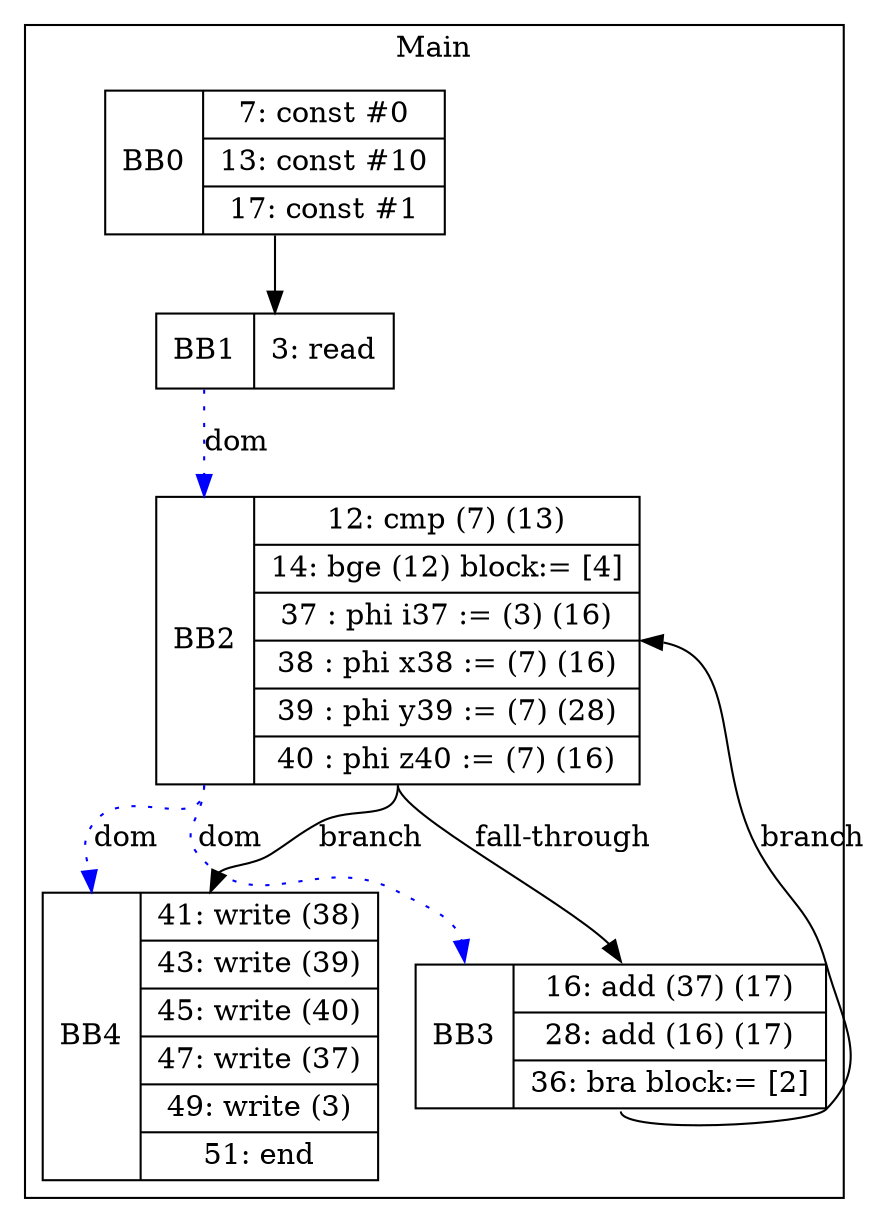 digraph G {
node [shape=record];
subgraph cluster_main{
label = "Main";
BB0 [shape=record, label="<b>BB0|{7: const #0|13: const #10|17: const #1}"];
BB1 [shape=record, label="<b>BB1|{3: read}"];
BB2 [shape=record, label="<b>BB2|{12: cmp (7) (13)|14: bge (12) block:= [4]|37 : phi i37 := (3) (16)|38 : phi x38 := (7) (16)|39 : phi y39 := (7) (28)|40 : phi z40 := (7) (16)}"];
BB3 [shape=record, label="<b>BB3|{16: add (37) (17)|28: add (16) (17)|36: bra block:= [2]}"];
BB4 [shape=record, label="<b>BB4|{41: write (38)|43: write (39)|45: write (40)|47: write (37)|49: write (3)|51: end}"];
}
BB0:s -> BB1:n ;
BB2:b -> BB3:b [color=blue, style=dotted, label="dom"];
BB2:b -> BB4:b [color=blue, style=dotted, label="dom"];
BB1:b -> BB2:b [color=blue, style=dotted, label="dom"];
BB2:s -> BB4:n [label="branch"];
BB3:s -> BB2:e [label="branch"];
BB2:s -> BB3:n [label="fall-through"];
}
